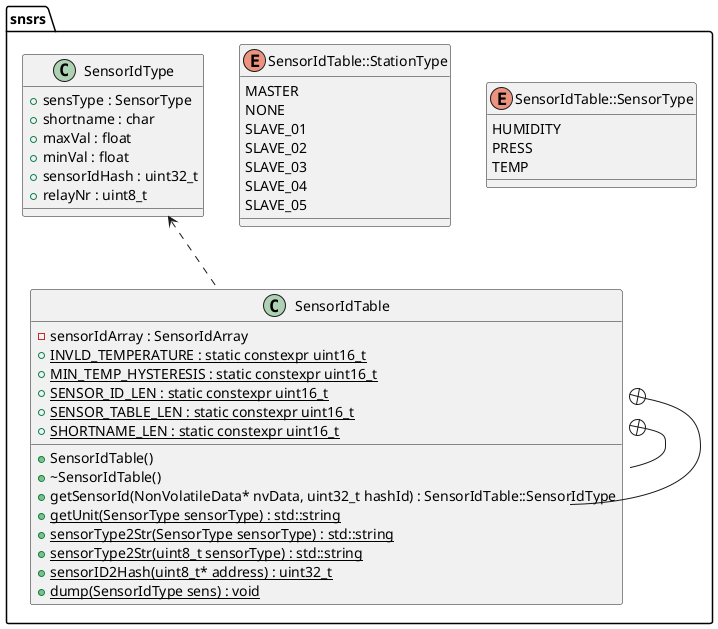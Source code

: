 @startuml





/' Objects '/

namespace snsrs {
	class SensorIdTable {
		+SensorIdTable()
		+~SensorIdTable()
		-sensorIdArray : SensorIdArray
		+getSensorId(NonVolatileData* nvData, uint32_t hashId) : SensorIdTable::SensorIdType
		+{static} INVLD_TEMPERATURE : static constexpr uint16_t
		+{static} MIN_TEMP_HYSTERESIS : static constexpr uint16_t
		+{static} SENSOR_ID_LEN : static constexpr uint16_t
		+{static} SENSOR_TABLE_LEN : static constexpr uint16_t
		+{static} SHORTNAME_LEN : static constexpr uint16_t
		+{static} getUnit(SensorType sensorType) : std::string
		+{static} sensorType2Str(SensorType sensorType) : std::string
		+{static} sensorType2Str(uint8_t sensorType) : std::string
		+{static} sensorID2Hash(uint8_t* address) : uint32_t
		+{static} dump(SensorIdType sens) : void
	}

	enum SensorIdTable::SensorType {
		HUMIDITY
		PRESS
		TEMP
	}

	enum SensorIdTable::StationType {
		MASTER
		NONE
		SLAVE_01
		SLAVE_02
		SLAVE_03
		SLAVE_04
		SLAVE_05
	}

	class SensorIdType {
		+sensType : SensorType
		+shortname : char
		+maxVal : float
		+minVal : float
		+sensorIdHash : uint32_t
		+relayNr : uint8_t
	}
}





/' Inheritance relationships '/




/' Aggregation relationships '/





/' Dependency relationships '/

snsrs.SensorIdType <.. snsrs.SensorIdTable






/' Nested objects '/

snsrs.SensorIdTable +-- snsrs.SensorIdTable::SensorType


snsrs.SensorIdTable +-- snsrs.SensorIdTable::StationType




@enduml
